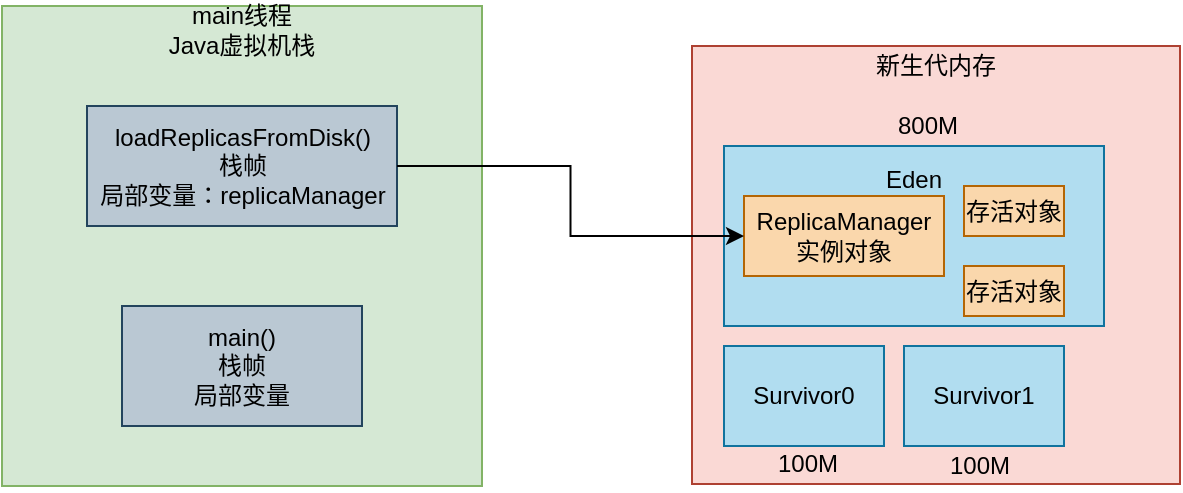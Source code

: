 <mxfile version="15.3.1" type="github">
  <diagram id="OGn_5Wq7p_9z8mIeB7_J" name="Page-1">
    <mxGraphModel dx="1662" dy="772" grid="1" gridSize="10" guides="1" tooltips="1" connect="1" arrows="1" fold="1" page="1" pageScale="1" pageWidth="827" pageHeight="1169" math="0" shadow="0">
      <root>
        <mxCell id="0" />
        <mxCell id="1" parent="0" />
        <mxCell id="org5B2Pm-bHhfEpEThBF-1" value="main线程&lt;br&gt;Java虚拟机栈&lt;br&gt;&lt;br&gt;&lt;br&gt;&lt;br&gt;&lt;br&gt;&lt;br&gt;&lt;br&gt;&lt;br&gt;&lt;br&gt;&lt;br&gt;&lt;br&gt;&lt;br&gt;&lt;br&gt;&lt;br&gt;&lt;br&gt;&lt;br&gt;" style="whiteSpace=wrap;html=1;aspect=fixed;fillColor=#d5e8d4;strokeColor=#82b366;" parent="1" vertex="1">
          <mxGeometry x="55" y="180" width="240" height="240" as="geometry" />
        </mxCell>
        <mxCell id="org5B2Pm-bHhfEpEThBF-2" value="loadReplicasFromDisk()&lt;br&gt;栈帧&lt;br&gt;局部变量：replicaManager" style="rounded=0;whiteSpace=wrap;html=1;fillColor=#bac8d3;strokeColor=#23445d;" parent="1" vertex="1">
          <mxGeometry x="97.5" y="230" width="155" height="60" as="geometry" />
        </mxCell>
        <mxCell id="org5B2Pm-bHhfEpEThBF-3" value="main()&lt;br&gt;栈帧&lt;br&gt;局部变量" style="rounded=0;whiteSpace=wrap;html=1;fillColor=#bac8d3;strokeColor=#23445d;" parent="1" vertex="1">
          <mxGeometry x="115" y="330" width="120" height="60" as="geometry" />
        </mxCell>
        <mxCell id="org5B2Pm-bHhfEpEThBF-4" value="新生代内存&lt;br&gt;&lt;br&gt;&lt;br&gt;&lt;br&gt;&lt;br&gt;&lt;br&gt;&lt;br&gt;&lt;br&gt;&lt;br&gt;&lt;br&gt;&lt;br&gt;&lt;br&gt;&lt;br&gt;&lt;br&gt;&lt;br&gt;" style="rounded=0;whiteSpace=wrap;html=1;fillColor=#fad9d5;strokeColor=#ae4132;" parent="1" vertex="1">
          <mxGeometry x="400" y="200" width="244" height="219" as="geometry" />
        </mxCell>
        <mxCell id="org5B2Pm-bHhfEpEThBF-5" value="Eden&lt;br&gt;&lt;br&gt;&lt;br&gt;&lt;br&gt;&lt;br&gt;" style="rounded=0;whiteSpace=wrap;html=1;fillColor=#b1ddf0;strokeColor=#10739e;" parent="1" vertex="1">
          <mxGeometry x="416" y="250" width="190" height="90" as="geometry" />
        </mxCell>
        <mxCell id="org5B2Pm-bHhfEpEThBF-6" value="Survivor0" style="rounded=0;whiteSpace=wrap;html=1;fillColor=#b1ddf0;strokeColor=#10739e;" parent="1" vertex="1">
          <mxGeometry x="416" y="350" width="80" height="50" as="geometry" />
        </mxCell>
        <mxCell id="org5B2Pm-bHhfEpEThBF-7" value="Survivor1" style="rounded=0;whiteSpace=wrap;html=1;fillColor=#b1ddf0;strokeColor=#10739e;" parent="1" vertex="1">
          <mxGeometry x="506" y="350" width="80" height="50" as="geometry" />
        </mxCell>
        <mxCell id="org5B2Pm-bHhfEpEThBF-8" value="ReplicaManager实例对象" style="rounded=0;whiteSpace=wrap;html=1;fillColor=#fad7ac;strokeColor=#b46504;" parent="1" vertex="1">
          <mxGeometry x="426" y="275" width="100" height="40" as="geometry" />
        </mxCell>
        <mxCell id="org5B2Pm-bHhfEpEThBF-9" value="存活对象" style="rounded=0;whiteSpace=wrap;html=1;fillColor=#fad7ac;strokeColor=#b46504;" parent="1" vertex="1">
          <mxGeometry x="536" y="270" width="50" height="25" as="geometry" />
        </mxCell>
        <mxCell id="org5B2Pm-bHhfEpEThBF-10" value="存活对象" style="rounded=0;whiteSpace=wrap;html=1;fillColor=#fad7ac;strokeColor=#b46504;" parent="1" vertex="1">
          <mxGeometry x="536" y="310" width="50" height="25" as="geometry" />
        </mxCell>
        <mxCell id="org5B2Pm-bHhfEpEThBF-11" style="edgeStyle=orthogonalEdgeStyle;rounded=0;orthogonalLoop=1;jettySize=auto;html=1;exitX=1;exitY=0.5;exitDx=0;exitDy=0;" parent="1" source="org5B2Pm-bHhfEpEThBF-2" target="org5B2Pm-bHhfEpEThBF-8" edge="1">
          <mxGeometry relative="1" as="geometry" />
        </mxCell>
        <mxCell id="IyRchCj7_79qq3YydwbS-1" value="800M" style="text;html=1;strokeColor=none;fillColor=none;align=center;verticalAlign=middle;whiteSpace=wrap;rounded=0;" vertex="1" parent="1">
          <mxGeometry x="498" y="230" width="40" height="20" as="geometry" />
        </mxCell>
        <mxCell id="IyRchCj7_79qq3YydwbS-2" value="100M" style="text;html=1;strokeColor=none;fillColor=none;align=center;verticalAlign=middle;whiteSpace=wrap;rounded=0;" vertex="1" parent="1">
          <mxGeometry x="438" y="399" width="40" height="20" as="geometry" />
        </mxCell>
        <mxCell id="IyRchCj7_79qq3YydwbS-3" value="100M" style="text;html=1;strokeColor=none;fillColor=none;align=center;verticalAlign=middle;whiteSpace=wrap;rounded=0;" vertex="1" parent="1">
          <mxGeometry x="524" y="400" width="40" height="20" as="geometry" />
        </mxCell>
      </root>
    </mxGraphModel>
  </diagram>
</mxfile>

